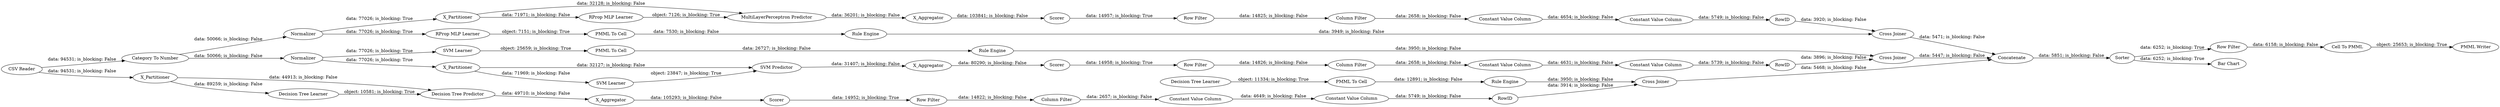 digraph {
	"-4361039413483943527_34" [label="Rule Engine"]
	"-4964045554969290692_9" [label="Row Filter"]
	"7272620640299565354_38" [label="Cross Joiner"]
	"-734398881163550954_40" [label=Normalizer]
	"8127977475872625629_2" [label=X_Partitioner]
	"1525770418872424244_62" [label="CSV Reader"]
	"1525770418872424244_60" [label=Concatenate]
	"-734398881163550954_41" [label=Scorer]
	"-842647081974432363_35" [label="RProp MLP Learner"]
	"5356723491433215729_294" [label="Column Filter"]
	"1525770418872424244_53" [label="Row Filter"]
	"7272620640299565354_39" [label=Normalizer]
	"-734398881163550954_2" [label=X_Partitioner]
	"7272620640299565354_32" [label="MultiLayerPerceptron Predictor"]
	"8031670509514081460_290" [label="Constant Value Column"]
	"2911416909879666095_35" [label="Rule Engine"]
	"-4361039413483943527_33" [label="Decision Tree Learner"]
	"8031670509514081460_293" [label=RowID]
	"-734398881163550954_7" [label=X_Aggregator]
	"5356723491433215729_292" [label="Constant Value Column"]
	"-734398881163550954_32" [label="SVM Predictor"]
	"8031670509514081460_292" [label="Constant Value Column"]
	"8127977475872625629_39" [label=Scorer]
	"7272620640299565354_2" [label=X_Partitioner]
	"1525770418872424244_61" [label="PMML Writer"]
	"-4361039413483943527_28" [label="PMML To Cell"]
	"2911416909879666095_34" [label="PMML To Cell"]
	"2911416909879666095_33" [label="SVM Learner"]
	"-4964045554969290692_290" [label="Constant Value Column"]
	"-4964045554969290692_293" [label=RowID]
	"-842647081974432363_34" [label="Rule Engine"]
	"-734398881163550954_39" [label="Cross Joiner"]
	"-842647081974432363_22" [label="PMML To Cell"]
	"-734398881163550954_31" [label="SVM Learner"]
	"5356723491433215729_290" [label="Constant Value Column"]
	"5356723491433215729_293" [label=RowID]
	"1525770418872424244_52" [label=Sorter]
	"8127977475872625629_7" [label=X_Aggregator]
	"-4964045554969290692_294" [label="Column Filter"]
	"8127977475872625629_38" [label="Cross Joiner"]
	"7272620640299565354_40" [label=Scorer]
	"-4964045554969290692_292" [label="Constant Value Column"]
	"1525770418872424244_59" [label="Bar Chart"]
	"8127977475872625629_31" [label="Decision Tree Learner"]
	"1525770418872424244_58" [label="Category To Number"]
	"8127977475872625629_32" [label="Decision Tree Predictor"]
	"8031670509514081460_294" [label="Column Filter"]
	"1525770418872424244_54" [label="Cell To PMML"]
	"7272620640299565354_7" [label=X_Aggregator]
	"8031670509514081460_9" [label="Row Filter"]
	"7272620640299565354_31" [label="RProp MLP Learner"]
	"5356723491433215729_9" [label="Row Filter"]
	"2911416909879666095_33" -> "2911416909879666095_34" [label="object: 25659; is_blocking: True"]
	"-734398881163550954_2" -> "-734398881163550954_31" [label="data: 71969; is_blocking: False"]
	"8031670509514081460_9" -> "8031670509514081460_294" [label="data: 14825; is_blocking: False"]
	"-842647081974432363_22" -> "-842647081974432363_34" [label="data: 7530; is_blocking: False"]
	"8127977475872625629_32" -> "8127977475872625629_7" [label="data: 49710; is_blocking: False"]
	"7272620640299565354_31" -> "7272620640299565354_32" [label="object: 7126; is_blocking: True"]
	"7272620640299565354_32" -> "7272620640299565354_7" [label="data: 36201; is_blocking: False"]
	"-734398881163550954_7" -> "-734398881163550954_41" [label="data: 80290; is_blocking: False"]
	"8127977475872625629_31" -> "8127977475872625629_32" [label="object: 10581; is_blocking: True"]
	"8031670509514081460_293" -> "7272620640299565354_38" [label="data: 3920; is_blocking: False"]
	"1525770418872424244_60" -> "1525770418872424244_52" [label="data: 5851; is_blocking: False"]
	"5356723491433215729_290" -> "5356723491433215729_292" [label="data: 4631; is_blocking: False"]
	"1525770418872424244_52" -> "1525770418872424244_53" [label="data: 6252; is_blocking: True"]
	"7272620640299565354_39" -> "-842647081974432363_35" [label="data: 77026; is_blocking: True"]
	"-4964045554969290692_9" -> "-4964045554969290692_294" [label="data: 14822; is_blocking: False"]
	"-842647081974432363_35" -> "-842647081974432363_22" [label="object: 7151; is_blocking: True"]
	"1525770418872424244_62" -> "8127977475872625629_2" [label="data: 94531; is_blocking: False"]
	"8127977475872625629_39" -> "-4964045554969290692_9" [label="data: 14952; is_blocking: True"]
	"-734398881163550954_32" -> "-734398881163550954_7" [label="data: 31407; is_blocking: False"]
	"8127977475872625629_2" -> "8127977475872625629_32" [label="data: 44913; is_blocking: False"]
	"7272620640299565354_40" -> "8031670509514081460_9" [label="data: 14957; is_blocking: True"]
	"7272620640299565354_7" -> "7272620640299565354_40" [label="data: 103841; is_blocking: False"]
	"7272620640299565354_39" -> "7272620640299565354_2" [label="data: 77026; is_blocking: True"]
	"8031670509514081460_294" -> "8031670509514081460_290" [label="data: 2658; is_blocking: False"]
	"-734398881163550954_2" -> "-734398881163550954_32" [label="data: 32127; is_blocking: False"]
	"8127977475872625629_7" -> "8127977475872625629_39" [label="data: 105293; is_blocking: False"]
	"-734398881163550954_31" -> "-734398881163550954_32" [label="object: 23847; is_blocking: True"]
	"-734398881163550954_41" -> "5356723491433215729_9" [label="data: 14958; is_blocking: True"]
	"-4964045554969290692_293" -> "8127977475872625629_38" [label="data: 3914; is_blocking: False"]
	"-842647081974432363_34" -> "7272620640299565354_38" [label="data: 3949; is_blocking: False"]
	"2911416909879666095_34" -> "2911416909879666095_35" [label="data: 26727; is_blocking: False"]
	"-4964045554969290692_290" -> "-4964045554969290692_292" [label="data: 4649; is_blocking: False"]
	"5356723491433215729_294" -> "5356723491433215729_290" [label="data: 2658; is_blocking: False"]
	"-4964045554969290692_294" -> "-4964045554969290692_290" [label="data: 2657; is_blocking: False"]
	"-734398881163550954_40" -> "2911416909879666095_33" [label="data: 77026; is_blocking: True"]
	"1525770418872424244_53" -> "1525770418872424244_54" [label="data: 6158; is_blocking: False"]
	"7272620640299565354_2" -> "7272620640299565354_31" [label="data: 71971; is_blocking: False"]
	"8127977475872625629_38" -> "1525770418872424244_60" [label="data: 5468; is_blocking: False"]
	"-4361039413483943527_33" -> "-4361039413483943527_28" [label="object: 11334; is_blocking: True"]
	"7272620640299565354_2" -> "7272620640299565354_32" [label="data: 32128; is_blocking: False"]
	"5356723491433215729_9" -> "5356723491433215729_294" [label="data: 14826; is_blocking: False"]
	"1525770418872424244_58" -> "-734398881163550954_40" [label="data: 50066; is_blocking: False"]
	"5356723491433215729_293" -> "-734398881163550954_39" [label="data: 3896; is_blocking: False"]
	"2911416909879666095_35" -> "-734398881163550954_39" [label="data: 3950; is_blocking: False"]
	"-4964045554969290692_292" -> "-4964045554969290692_293" [label="data: 5749; is_blocking: False"]
	"-734398881163550954_39" -> "1525770418872424244_60" [label="data: 5447; is_blocking: False"]
	"8031670509514081460_290" -> "8031670509514081460_292" [label="data: 4654; is_blocking: False"]
	"5356723491433215729_292" -> "5356723491433215729_293" [label="data: 5739; is_blocking: False"]
	"-4361039413483943527_28" -> "-4361039413483943527_34" [label="data: 12891; is_blocking: False"]
	"7272620640299565354_38" -> "1525770418872424244_60" [label="data: 5471; is_blocking: False"]
	"1525770418872424244_54" -> "1525770418872424244_61" [label="object: 25653; is_blocking: True"]
	"1525770418872424244_58" -> "7272620640299565354_39" [label="data: 50066; is_blocking: False"]
	"1525770418872424244_62" -> "1525770418872424244_58" [label="data: 94531; is_blocking: False"]
	"8031670509514081460_292" -> "8031670509514081460_293" [label="data: 5749; is_blocking: False"]
	"1525770418872424244_52" -> "1525770418872424244_59" [label="data: 6252; is_blocking: True"]
	"-4361039413483943527_34" -> "8127977475872625629_38" [label="data: 3950; is_blocking: False"]
	"8127977475872625629_2" -> "8127977475872625629_31" [label="data: 89259; is_blocking: False"]
	"-734398881163550954_40" -> "-734398881163550954_2" [label="data: 77026; is_blocking: True"]
	rankdir=LR
}
